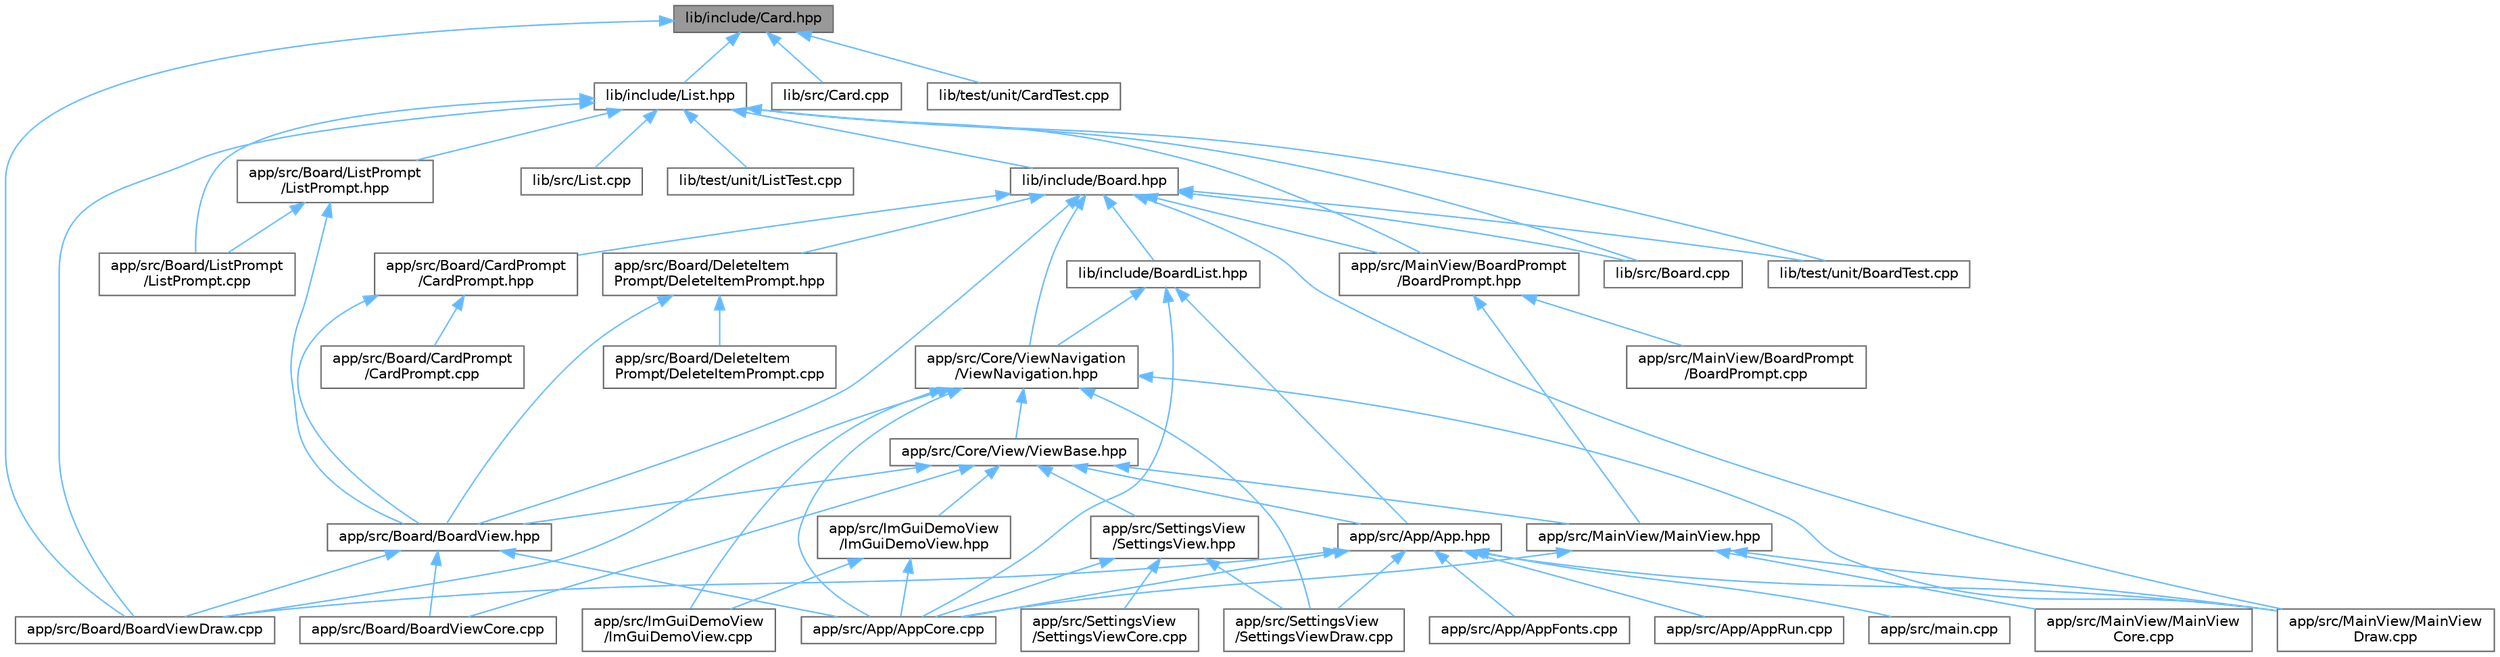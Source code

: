 digraph "lib/include/Card.hpp"
{
 // LATEX_PDF_SIZE
  bgcolor="transparent";
  edge [fontname=Helvetica,fontsize=10,labelfontname=Helvetica,labelfontsize=10];
  node [fontname=Helvetica,fontsize=10,shape=box,height=0.2,width=0.4];
  Node1 [id="Node000001",label="lib/include/Card.hpp",height=0.2,width=0.4,color="gray40", fillcolor="grey60", style="filled", fontcolor="black",tooltip=" "];
  Node1 -> Node2 [id="edge1_Node000001_Node000002",dir="back",color="steelblue1",style="solid",tooltip=" "];
  Node2 [id="Node000002",label="app/src/Board/BoardViewDraw.cpp",height=0.2,width=0.4,color="grey40", fillcolor="white", style="filled",URL="$BoardViewDraw_8cpp.html",tooltip=" "];
  Node1 -> Node3 [id="edge2_Node000001_Node000003",dir="back",color="steelblue1",style="solid",tooltip=" "];
  Node3 [id="Node000003",label="lib/include/List.hpp",height=0.2,width=0.4,color="grey40", fillcolor="white", style="filled",URL="$List_8hpp.html",tooltip=" "];
  Node3 -> Node2 [id="edge3_Node000003_Node000002",dir="back",color="steelblue1",style="solid",tooltip=" "];
  Node3 -> Node4 [id="edge4_Node000003_Node000004",dir="back",color="steelblue1",style="solid",tooltip=" "];
  Node4 [id="Node000004",label="app/src/Board/ListPrompt\l/ListPrompt.cpp",height=0.2,width=0.4,color="grey40", fillcolor="white", style="filled",URL="$ListPrompt_8cpp.html",tooltip=" "];
  Node3 -> Node5 [id="edge5_Node000003_Node000005",dir="back",color="steelblue1",style="solid",tooltip=" "];
  Node5 [id="Node000005",label="app/src/Board/ListPrompt\l/ListPrompt.hpp",height=0.2,width=0.4,color="grey40", fillcolor="white", style="filled",URL="$ListPrompt_8hpp.html",tooltip=" "];
  Node5 -> Node6 [id="edge6_Node000005_Node000006",dir="back",color="steelblue1",style="solid",tooltip=" "];
  Node6 [id="Node000006",label="app/src/Board/BoardView.hpp",height=0.2,width=0.4,color="grey40", fillcolor="white", style="filled",URL="$BoardView_8hpp.html",tooltip=" "];
  Node6 -> Node7 [id="edge7_Node000006_Node000007",dir="back",color="steelblue1",style="solid",tooltip=" "];
  Node7 [id="Node000007",label="app/src/App/AppCore.cpp",height=0.2,width=0.4,color="grey40", fillcolor="white", style="filled",URL="$AppCore_8cpp.html",tooltip=" "];
  Node6 -> Node8 [id="edge8_Node000006_Node000008",dir="back",color="steelblue1",style="solid",tooltip=" "];
  Node8 [id="Node000008",label="app/src/Board/BoardViewCore.cpp",height=0.2,width=0.4,color="grey40", fillcolor="white", style="filled",URL="$BoardViewCore_8cpp.html",tooltip=" "];
  Node6 -> Node2 [id="edge9_Node000006_Node000002",dir="back",color="steelblue1",style="solid",tooltip=" "];
  Node5 -> Node4 [id="edge10_Node000005_Node000004",dir="back",color="steelblue1",style="solid",tooltip=" "];
  Node3 -> Node9 [id="edge11_Node000003_Node000009",dir="back",color="steelblue1",style="solid",tooltip=" "];
  Node9 [id="Node000009",label="app/src/MainView/BoardPrompt\l/BoardPrompt.hpp",height=0.2,width=0.4,color="grey40", fillcolor="white", style="filled",URL="$BoardPrompt_8hpp.html",tooltip=" "];
  Node9 -> Node10 [id="edge12_Node000009_Node000010",dir="back",color="steelblue1",style="solid",tooltip=" "];
  Node10 [id="Node000010",label="app/src/MainView/BoardPrompt\l/BoardPrompt.cpp",height=0.2,width=0.4,color="grey40", fillcolor="white", style="filled",URL="$BoardPrompt_8cpp.html",tooltip=" "];
  Node9 -> Node11 [id="edge13_Node000009_Node000011",dir="back",color="steelblue1",style="solid",tooltip=" "];
  Node11 [id="Node000011",label="app/src/MainView/MainView.hpp",height=0.2,width=0.4,color="grey40", fillcolor="white", style="filled",URL="$MainView_8hpp.html",tooltip=" "];
  Node11 -> Node7 [id="edge14_Node000011_Node000007",dir="back",color="steelblue1",style="solid",tooltip=" "];
  Node11 -> Node12 [id="edge15_Node000011_Node000012",dir="back",color="steelblue1",style="solid",tooltip=" "];
  Node12 [id="Node000012",label="app/src/MainView/MainView\lCore.cpp",height=0.2,width=0.4,color="grey40", fillcolor="white", style="filled",URL="$MainViewCore_8cpp.html",tooltip=" "];
  Node11 -> Node13 [id="edge16_Node000011_Node000013",dir="back",color="steelblue1",style="solid",tooltip=" "];
  Node13 [id="Node000013",label="app/src/MainView/MainView\lDraw.cpp",height=0.2,width=0.4,color="grey40", fillcolor="white", style="filled",URL="$MainViewDraw_8cpp.html",tooltip=" "];
  Node3 -> Node14 [id="edge17_Node000003_Node000014",dir="back",color="steelblue1",style="solid",tooltip=" "];
  Node14 [id="Node000014",label="lib/include/Board.hpp",height=0.2,width=0.4,color="grey40", fillcolor="white", style="filled",URL="$Board_8hpp.html",tooltip=" "];
  Node14 -> Node6 [id="edge18_Node000014_Node000006",dir="back",color="steelblue1",style="solid",tooltip=" "];
  Node14 -> Node15 [id="edge19_Node000014_Node000015",dir="back",color="steelblue1",style="solid",tooltip=" "];
  Node15 [id="Node000015",label="app/src/Board/CardPrompt\l/CardPrompt.hpp",height=0.2,width=0.4,color="grey40", fillcolor="white", style="filled",URL="$CardPrompt_8hpp.html",tooltip=" "];
  Node15 -> Node6 [id="edge20_Node000015_Node000006",dir="back",color="steelblue1",style="solid",tooltip=" "];
  Node15 -> Node16 [id="edge21_Node000015_Node000016",dir="back",color="steelblue1",style="solid",tooltip=" "];
  Node16 [id="Node000016",label="app/src/Board/CardPrompt\l/CardPrompt.cpp",height=0.2,width=0.4,color="grey40", fillcolor="white", style="filled",URL="$CardPrompt_8cpp.html",tooltip=" "];
  Node14 -> Node17 [id="edge22_Node000014_Node000017",dir="back",color="steelblue1",style="solid",tooltip=" "];
  Node17 [id="Node000017",label="app/src/Board/DeleteItem\lPrompt/DeleteItemPrompt.hpp",height=0.2,width=0.4,color="grey40", fillcolor="white", style="filled",URL="$DeleteItemPrompt_8hpp.html",tooltip=" "];
  Node17 -> Node6 [id="edge23_Node000017_Node000006",dir="back",color="steelblue1",style="solid",tooltip=" "];
  Node17 -> Node18 [id="edge24_Node000017_Node000018",dir="back",color="steelblue1",style="solid",tooltip=" "];
  Node18 [id="Node000018",label="app/src/Board/DeleteItem\lPrompt/DeleteItemPrompt.cpp",height=0.2,width=0.4,color="grey40", fillcolor="white", style="filled",URL="$DeleteItemPrompt_8cpp.html",tooltip=" "];
  Node14 -> Node19 [id="edge25_Node000014_Node000019",dir="back",color="steelblue1",style="solid",tooltip=" "];
  Node19 [id="Node000019",label="app/src/Core/ViewNavigation\l/ViewNavigation.hpp",height=0.2,width=0.4,color="grey40", fillcolor="white", style="filled",URL="$ViewNavigation_8hpp.html",tooltip=" "];
  Node19 -> Node7 [id="edge26_Node000019_Node000007",dir="back",color="steelblue1",style="solid",tooltip=" "];
  Node19 -> Node2 [id="edge27_Node000019_Node000002",dir="back",color="steelblue1",style="solid",tooltip=" "];
  Node19 -> Node20 [id="edge28_Node000019_Node000020",dir="back",color="steelblue1",style="solid",tooltip=" "];
  Node20 [id="Node000020",label="app/src/Core/View/ViewBase.hpp",height=0.2,width=0.4,color="grey40", fillcolor="white", style="filled",URL="$ViewBase_8hpp.html",tooltip=" "];
  Node20 -> Node21 [id="edge29_Node000020_Node000021",dir="back",color="steelblue1",style="solid",tooltip=" "];
  Node21 [id="Node000021",label="app/src/App/App.hpp",height=0.2,width=0.4,color="grey40", fillcolor="white", style="filled",URL="$App_8hpp.html",tooltip=" "];
  Node21 -> Node7 [id="edge30_Node000021_Node000007",dir="back",color="steelblue1",style="solid",tooltip=" "];
  Node21 -> Node22 [id="edge31_Node000021_Node000022",dir="back",color="steelblue1",style="solid",tooltip=" "];
  Node22 [id="Node000022",label="app/src/App/AppFonts.cpp",height=0.2,width=0.4,color="grey40", fillcolor="white", style="filled",URL="$AppFonts_8cpp.html",tooltip=" "];
  Node21 -> Node23 [id="edge32_Node000021_Node000023",dir="back",color="steelblue1",style="solid",tooltip=" "];
  Node23 [id="Node000023",label="app/src/App/AppRun.cpp",height=0.2,width=0.4,color="grey40", fillcolor="white", style="filled",URL="$AppRun_8cpp.html",tooltip=" "];
  Node21 -> Node2 [id="edge33_Node000021_Node000002",dir="back",color="steelblue1",style="solid",tooltip=" "];
  Node21 -> Node13 [id="edge34_Node000021_Node000013",dir="back",color="steelblue1",style="solid",tooltip=" "];
  Node21 -> Node24 [id="edge35_Node000021_Node000024",dir="back",color="steelblue1",style="solid",tooltip=" "];
  Node24 [id="Node000024",label="app/src/SettingsView\l/SettingsViewDraw.cpp",height=0.2,width=0.4,color="grey40", fillcolor="white", style="filled",URL="$SettingsViewDraw_8cpp.html",tooltip=" "];
  Node21 -> Node25 [id="edge36_Node000021_Node000025",dir="back",color="steelblue1",style="solid",tooltip=" "];
  Node25 [id="Node000025",label="app/src/main.cpp",height=0.2,width=0.4,color="grey40", fillcolor="white", style="filled",URL="$main_8cpp.html",tooltip=" "];
  Node20 -> Node6 [id="edge37_Node000020_Node000006",dir="back",color="steelblue1",style="solid",tooltip=" "];
  Node20 -> Node8 [id="edge38_Node000020_Node000008",dir="back",color="steelblue1",style="solid",tooltip=" "];
  Node20 -> Node26 [id="edge39_Node000020_Node000026",dir="back",color="steelblue1",style="solid",tooltip=" "];
  Node26 [id="Node000026",label="app/src/ImGuiDemoView\l/ImGuiDemoView.hpp",height=0.2,width=0.4,color="grey40", fillcolor="white", style="filled",URL="$ImGuiDemoView_8hpp.html",tooltip=" "];
  Node26 -> Node7 [id="edge40_Node000026_Node000007",dir="back",color="steelblue1",style="solid",tooltip=" "];
  Node26 -> Node27 [id="edge41_Node000026_Node000027",dir="back",color="steelblue1",style="solid",tooltip=" "];
  Node27 [id="Node000027",label="app/src/ImGuiDemoView\l/ImGuiDemoView.cpp",height=0.2,width=0.4,color="grey40", fillcolor="white", style="filled",URL="$ImGuiDemoView_8cpp.html",tooltip=" "];
  Node20 -> Node11 [id="edge42_Node000020_Node000011",dir="back",color="steelblue1",style="solid",tooltip=" "];
  Node20 -> Node28 [id="edge43_Node000020_Node000028",dir="back",color="steelblue1",style="solid",tooltip=" "];
  Node28 [id="Node000028",label="app/src/SettingsView\l/SettingsView.hpp",height=0.2,width=0.4,color="grey40", fillcolor="white", style="filled",URL="$SettingsView_8hpp.html",tooltip=" "];
  Node28 -> Node7 [id="edge44_Node000028_Node000007",dir="back",color="steelblue1",style="solid",tooltip=" "];
  Node28 -> Node29 [id="edge45_Node000028_Node000029",dir="back",color="steelblue1",style="solid",tooltip=" "];
  Node29 [id="Node000029",label="app/src/SettingsView\l/SettingsViewCore.cpp",height=0.2,width=0.4,color="grey40", fillcolor="white", style="filled",URL="$SettingsViewCore_8cpp.html",tooltip=" "];
  Node28 -> Node24 [id="edge46_Node000028_Node000024",dir="back",color="steelblue1",style="solid",tooltip=" "];
  Node19 -> Node27 [id="edge47_Node000019_Node000027",dir="back",color="steelblue1",style="solid",tooltip=" "];
  Node19 -> Node13 [id="edge48_Node000019_Node000013",dir="back",color="steelblue1",style="solid",tooltip=" "];
  Node19 -> Node24 [id="edge49_Node000019_Node000024",dir="back",color="steelblue1",style="solid",tooltip=" "];
  Node14 -> Node9 [id="edge50_Node000014_Node000009",dir="back",color="steelblue1",style="solid",tooltip=" "];
  Node14 -> Node13 [id="edge51_Node000014_Node000013",dir="back",color="steelblue1",style="solid",tooltip=" "];
  Node14 -> Node30 [id="edge52_Node000014_Node000030",dir="back",color="steelblue1",style="solid",tooltip=" "];
  Node30 [id="Node000030",label="lib/include/BoardList.hpp",height=0.2,width=0.4,color="grey40", fillcolor="white", style="filled",URL="$BoardList_8hpp.html",tooltip=" "];
  Node30 -> Node21 [id="edge53_Node000030_Node000021",dir="back",color="steelblue1",style="solid",tooltip=" "];
  Node30 -> Node7 [id="edge54_Node000030_Node000007",dir="back",color="steelblue1",style="solid",tooltip=" "];
  Node30 -> Node19 [id="edge55_Node000030_Node000019",dir="back",color="steelblue1",style="solid",tooltip=" "];
  Node14 -> Node31 [id="edge56_Node000014_Node000031",dir="back",color="steelblue1",style="solid",tooltip=" "];
  Node31 [id="Node000031",label="lib/src/Board.cpp",height=0.2,width=0.4,color="grey40", fillcolor="white", style="filled",URL="$Board_8cpp.html",tooltip=" "];
  Node14 -> Node32 [id="edge57_Node000014_Node000032",dir="back",color="steelblue1",style="solid",tooltip=" "];
  Node32 [id="Node000032",label="lib/test/unit/BoardTest.cpp",height=0.2,width=0.4,color="grey40", fillcolor="white", style="filled",URL="$BoardTest_8cpp.html",tooltip=" "];
  Node3 -> Node31 [id="edge58_Node000003_Node000031",dir="back",color="steelblue1",style="solid",tooltip=" "];
  Node3 -> Node33 [id="edge59_Node000003_Node000033",dir="back",color="steelblue1",style="solid",tooltip=" "];
  Node33 [id="Node000033",label="lib/src/List.cpp",height=0.2,width=0.4,color="grey40", fillcolor="white", style="filled",URL="$List_8cpp.html",tooltip=" "];
  Node3 -> Node32 [id="edge60_Node000003_Node000032",dir="back",color="steelblue1",style="solid",tooltip=" "];
  Node3 -> Node34 [id="edge61_Node000003_Node000034",dir="back",color="steelblue1",style="solid",tooltip=" "];
  Node34 [id="Node000034",label="lib/test/unit/ListTest.cpp",height=0.2,width=0.4,color="grey40", fillcolor="white", style="filled",URL="$ListTest_8cpp.html",tooltip=" "];
  Node1 -> Node35 [id="edge62_Node000001_Node000035",dir="back",color="steelblue1",style="solid",tooltip=" "];
  Node35 [id="Node000035",label="lib/src/Card.cpp",height=0.2,width=0.4,color="grey40", fillcolor="white", style="filled",URL="$Card_8cpp.html",tooltip=" "];
  Node1 -> Node36 [id="edge63_Node000001_Node000036",dir="back",color="steelblue1",style="solid",tooltip=" "];
  Node36 [id="Node000036",label="lib/test/unit/CardTest.cpp",height=0.2,width=0.4,color="grey40", fillcolor="white", style="filled",URL="$CardTest_8cpp.html",tooltip=" "];
}

